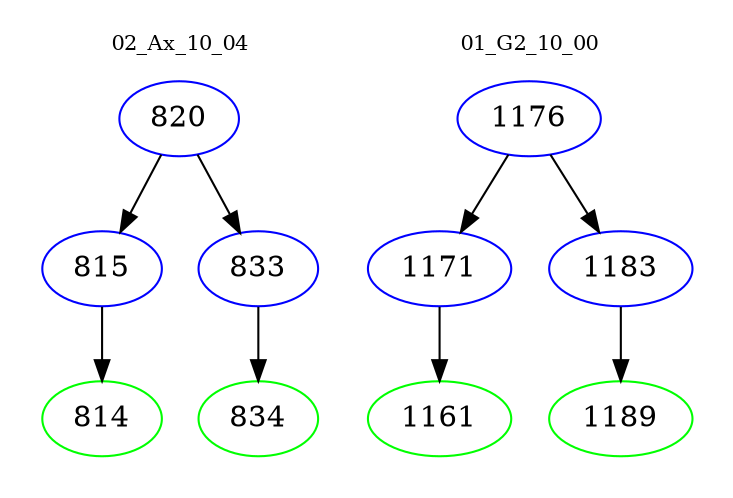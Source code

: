 digraph{
subgraph cluster_0 {
color = white
label = "02_Ax_10_04";
fontsize=10;
T0_820 [label="820", color="blue"]
T0_820 -> T0_815 [color="black"]
T0_815 [label="815", color="blue"]
T0_815 -> T0_814 [color="black"]
T0_814 [label="814", color="green"]
T0_820 -> T0_833 [color="black"]
T0_833 [label="833", color="blue"]
T0_833 -> T0_834 [color="black"]
T0_834 [label="834", color="green"]
}
subgraph cluster_1 {
color = white
label = "01_G2_10_00";
fontsize=10;
T1_1176 [label="1176", color="blue"]
T1_1176 -> T1_1171 [color="black"]
T1_1171 [label="1171", color="blue"]
T1_1171 -> T1_1161 [color="black"]
T1_1161 [label="1161", color="green"]
T1_1176 -> T1_1183 [color="black"]
T1_1183 [label="1183", color="blue"]
T1_1183 -> T1_1189 [color="black"]
T1_1189 [label="1189", color="green"]
}
}
